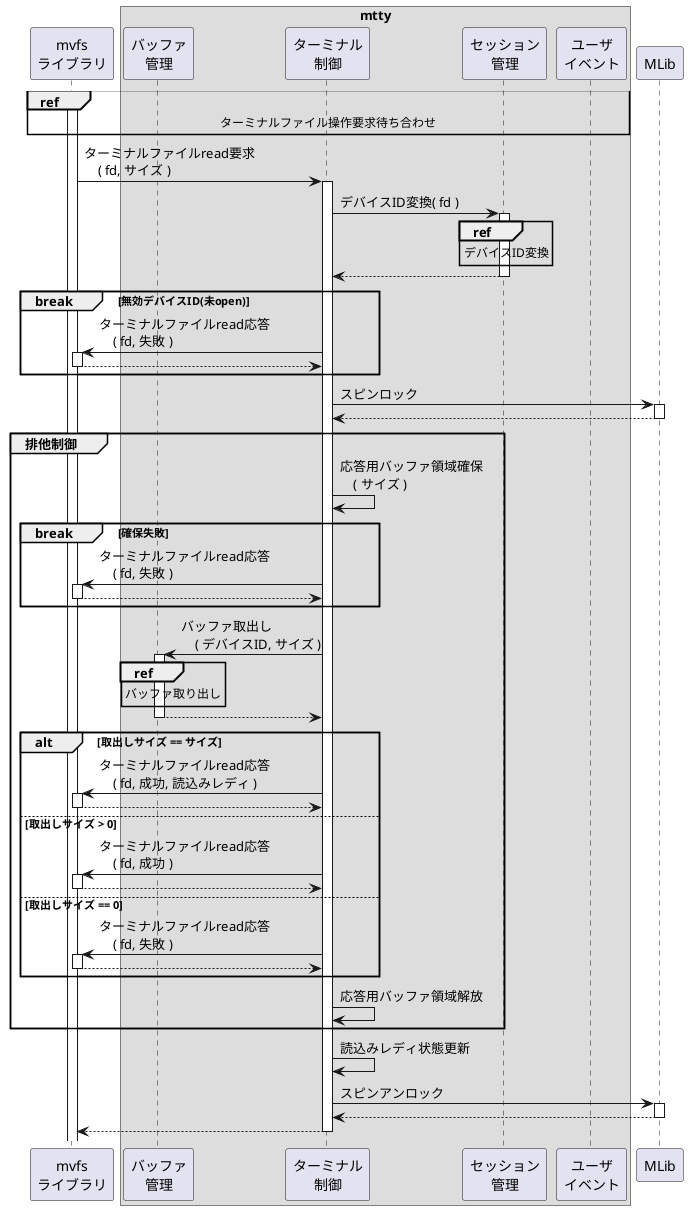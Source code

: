 @startuml

participant "mvfs\nライブラリ" as libmvfs
box "mtty"
    participant "バッファ\n管理"   as bufmng
    participant "ターミナル\n制御" as tctrl
    participant "セッション\n管理" as sessmng
    participant "ユーザ\nイベント" as uevt
end box
participant "MLib" as mlib

activate libmvfs
ref over libmvfs, uevt
    ターミナルファイル操作要求待ち合わせ
end ref

libmvfs -> tctrl: ターミナルファイルread要求\n    ( fd, サイズ )
activate tctrl

tctrl -> sessmng: デバイスID変換( fd )
activate sessmng
ref over sessmng: デバイスID変換
tctrl <-- sessmng:
deactivate sessmng

break 無効デバイスID(未open)
    libmvfs <- tctrl: ターミナルファイルread応答\n    ( fd, 失敗 )
    activate libmvfs
    libmvfs --> tctrl:
    deactivate libmvfs
end opt

tctrl -> mlib: スピンロック
activate mlib
tctrl <-- mlib:
deactivate mlib

group 排他制御
    tctrl -> tctrl: 応答用バッファ領域確保\n    ( サイズ )

    break 確保失敗
        libmvfs <- tctrl: ターミナルファイルread応答\n    ( fd, 失敗 )
        activate libmvfs
        libmvfs --> tctrl:
        deactivate libmvfs
    end opt

    bufmng <- tctrl: バッファ取出し\n    ( デバイスID, サイズ )
    activate bufmng
    ref over bufmng : バッファ取り出し
    bufmng --> tctrl:
    deactivate bufmng

    alt 取出しサイズ == サイズ
        libmvfs <- tctrl: ターミナルファイルread応答\n    ( fd, 成功, 読込みレディ )
        activate libmvfs
        libmvfs --> tctrl:
        deactivate libmvfs

    else 取出しサイズ > 0
        libmvfs <- tctrl: ターミナルファイルread応答\n    ( fd, 成功 )
        activate libmvfs
        libmvfs --> tctrl:
        deactivate libmvfs

    else 取出しサイズ == 0
        libmvfs <- tctrl: ターミナルファイルread応答\n    ( fd, 失敗 )
        activate libmvfs
        libmvfs --> tctrl:
        deactivate libmvfs

    end alt

    tctrl -> tctrl: 応答用バッファ領域解放
end group

tctrl -> tctrl: 読込みレディ状態更新
tctrl -> mlib: スピンアンロック
activate mlib
tctrl <-- mlib:
deactivate mlib

libmvfs <-- tctrl:
deactivate tctrl

@enduml
